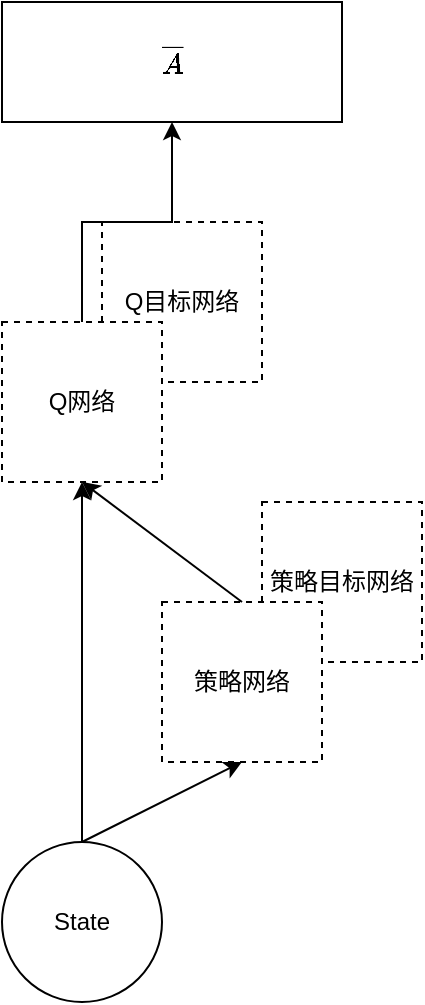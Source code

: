 <mxfile version="22.1.16" type="github">
  <diagram name="第 1 页" id="rKivnOdDJAFtJSjHdzWO">
    <mxGraphModel dx="1187" dy="751" grid="1" gridSize="10" guides="1" tooltips="1" connect="1" arrows="1" fold="1" page="1" pageScale="1" pageWidth="827" pageHeight="1169" math="1" shadow="0">
      <root>
        <mxCell id="0" />
        <mxCell id="1" parent="0" />
        <mxCell id="RI4B-3obot8MsITl3LLx-1" value="策略目标网络" style="whiteSpace=wrap;html=1;aspect=fixed;dashed=1;" vertex="1" parent="1">
          <mxGeometry x="330" y="480" width="80" height="80" as="geometry" />
        </mxCell>
        <mxCell id="RI4B-3obot8MsITl3LLx-2" value="Q目标网络" style="whiteSpace=wrap;html=1;aspect=fixed;dashed=1;" vertex="1" parent="1">
          <mxGeometry x="250" y="340" width="80" height="80" as="geometry" />
        </mxCell>
        <mxCell id="RI4B-3obot8MsITl3LLx-3" style="edgeStyle=orthogonalEdgeStyle;rounded=0;orthogonalLoop=1;jettySize=auto;html=1;entryX=0.5;entryY=1;entryDx=0;entryDy=0;" edge="1" parent="1" source="RI4B-3obot8MsITl3LLx-4" target="RI4B-3obot8MsITl3LLx-9">
          <mxGeometry relative="1" as="geometry" />
        </mxCell>
        <mxCell id="RI4B-3obot8MsITl3LLx-4" value="Q网络" style="whiteSpace=wrap;html=1;aspect=fixed;dashed=1;" vertex="1" parent="1">
          <mxGeometry x="200" y="390" width="80" height="80" as="geometry" />
        </mxCell>
        <mxCell id="RI4B-3obot8MsITl3LLx-5" value="策略网络" style="whiteSpace=wrap;html=1;aspect=fixed;dashed=1;" vertex="1" parent="1">
          <mxGeometry x="280" y="530" width="80" height="80" as="geometry" />
        </mxCell>
        <mxCell id="RI4B-3obot8MsITl3LLx-7" style="edgeStyle=orthogonalEdgeStyle;rounded=0;orthogonalLoop=1;jettySize=auto;html=1;entryX=0.5;entryY=1;entryDx=0;entryDy=0;" edge="1" parent="1" source="RI4B-3obot8MsITl3LLx-8" target="RI4B-3obot8MsITl3LLx-4">
          <mxGeometry relative="1" as="geometry" />
        </mxCell>
        <mxCell id="RI4B-3obot8MsITl3LLx-8" value="State" style="ellipse;whiteSpace=wrap;html=1;aspect=fixed;" vertex="1" parent="1">
          <mxGeometry x="200" y="650" width="80" height="80" as="geometry" />
        </mxCell>
        <mxCell id="RI4B-3obot8MsITl3LLx-9" value="\(\overline{A}\)" style="rounded=0;whiteSpace=wrap;html=1;" vertex="1" parent="1">
          <mxGeometry x="200" y="230" width="170" height="60" as="geometry" />
        </mxCell>
        <mxCell id="RI4B-3obot8MsITl3LLx-10" value="" style="endArrow=classic;html=1;rounded=0;exitX=0.5;exitY=0;exitDx=0;exitDy=0;entryX=0.5;entryY=1;entryDx=0;entryDy=0;" edge="1" parent="1" source="RI4B-3obot8MsITl3LLx-8" target="RI4B-3obot8MsITl3LLx-5">
          <mxGeometry width="50" height="50" relative="1" as="geometry">
            <mxPoint x="390" y="490" as="sourcePoint" />
            <mxPoint x="440" y="440" as="targetPoint" />
          </mxGeometry>
        </mxCell>
        <mxCell id="RI4B-3obot8MsITl3LLx-11" value="" style="endArrow=classic;html=1;rounded=0;exitX=0.5;exitY=0;exitDx=0;exitDy=0;entryX=0.5;entryY=1;entryDx=0;entryDy=0;" edge="1" parent="1" source="RI4B-3obot8MsITl3LLx-5" target="RI4B-3obot8MsITl3LLx-4">
          <mxGeometry width="50" height="50" relative="1" as="geometry">
            <mxPoint x="390" y="520" as="sourcePoint" />
            <mxPoint x="440" y="470" as="targetPoint" />
          </mxGeometry>
        </mxCell>
      </root>
    </mxGraphModel>
  </diagram>
</mxfile>
